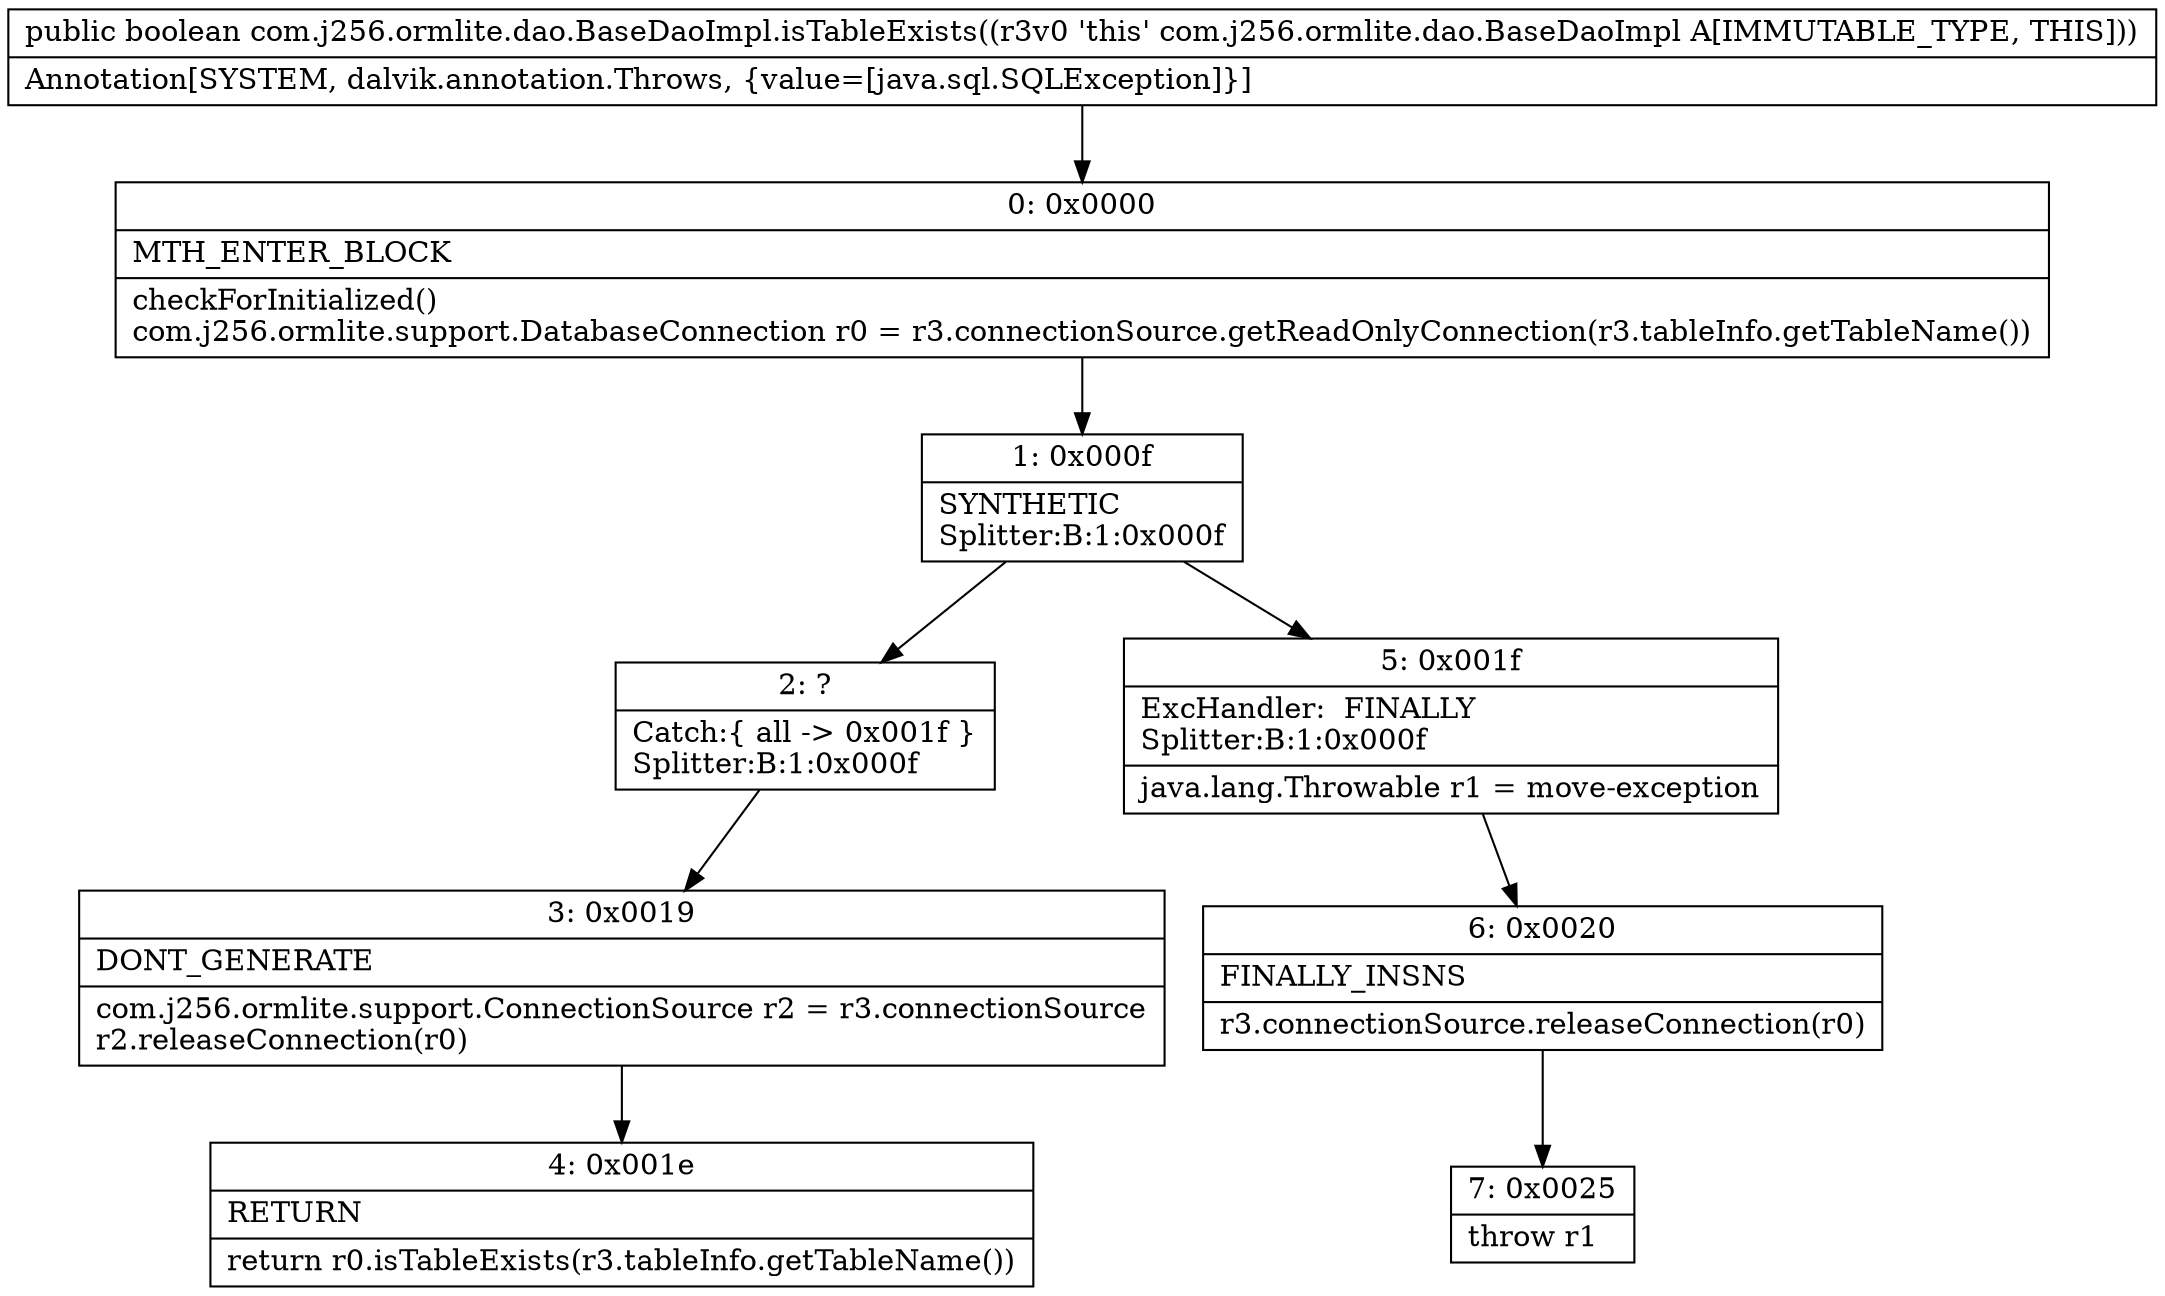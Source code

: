 digraph "CFG forcom.j256.ormlite.dao.BaseDaoImpl.isTableExists()Z" {
Node_0 [shape=record,label="{0\:\ 0x0000|MTH_ENTER_BLOCK\l|checkForInitialized()\lcom.j256.ormlite.support.DatabaseConnection r0 = r3.connectionSource.getReadOnlyConnection(r3.tableInfo.getTableName())\l}"];
Node_1 [shape=record,label="{1\:\ 0x000f|SYNTHETIC\lSplitter:B:1:0x000f\l}"];
Node_2 [shape=record,label="{2\:\ ?|Catch:\{ all \-\> 0x001f \}\lSplitter:B:1:0x000f\l}"];
Node_3 [shape=record,label="{3\:\ 0x0019|DONT_GENERATE\l|com.j256.ormlite.support.ConnectionSource r2 = r3.connectionSource\lr2.releaseConnection(r0)\l}"];
Node_4 [shape=record,label="{4\:\ 0x001e|RETURN\l|return r0.isTableExists(r3.tableInfo.getTableName())\l}"];
Node_5 [shape=record,label="{5\:\ 0x001f|ExcHandler:  FINALLY\lSplitter:B:1:0x000f\l|java.lang.Throwable r1 = move\-exception\l}"];
Node_6 [shape=record,label="{6\:\ 0x0020|FINALLY_INSNS\l|r3.connectionSource.releaseConnection(r0)\l}"];
Node_7 [shape=record,label="{7\:\ 0x0025|throw r1\l}"];
MethodNode[shape=record,label="{public boolean com.j256.ormlite.dao.BaseDaoImpl.isTableExists((r3v0 'this' com.j256.ormlite.dao.BaseDaoImpl A[IMMUTABLE_TYPE, THIS]))  | Annotation[SYSTEM, dalvik.annotation.Throws, \{value=[java.sql.SQLException]\}]\l}"];
MethodNode -> Node_0;
Node_0 -> Node_1;
Node_1 -> Node_2;
Node_1 -> Node_5;
Node_2 -> Node_3;
Node_3 -> Node_4;
Node_5 -> Node_6;
Node_6 -> Node_7;
}

